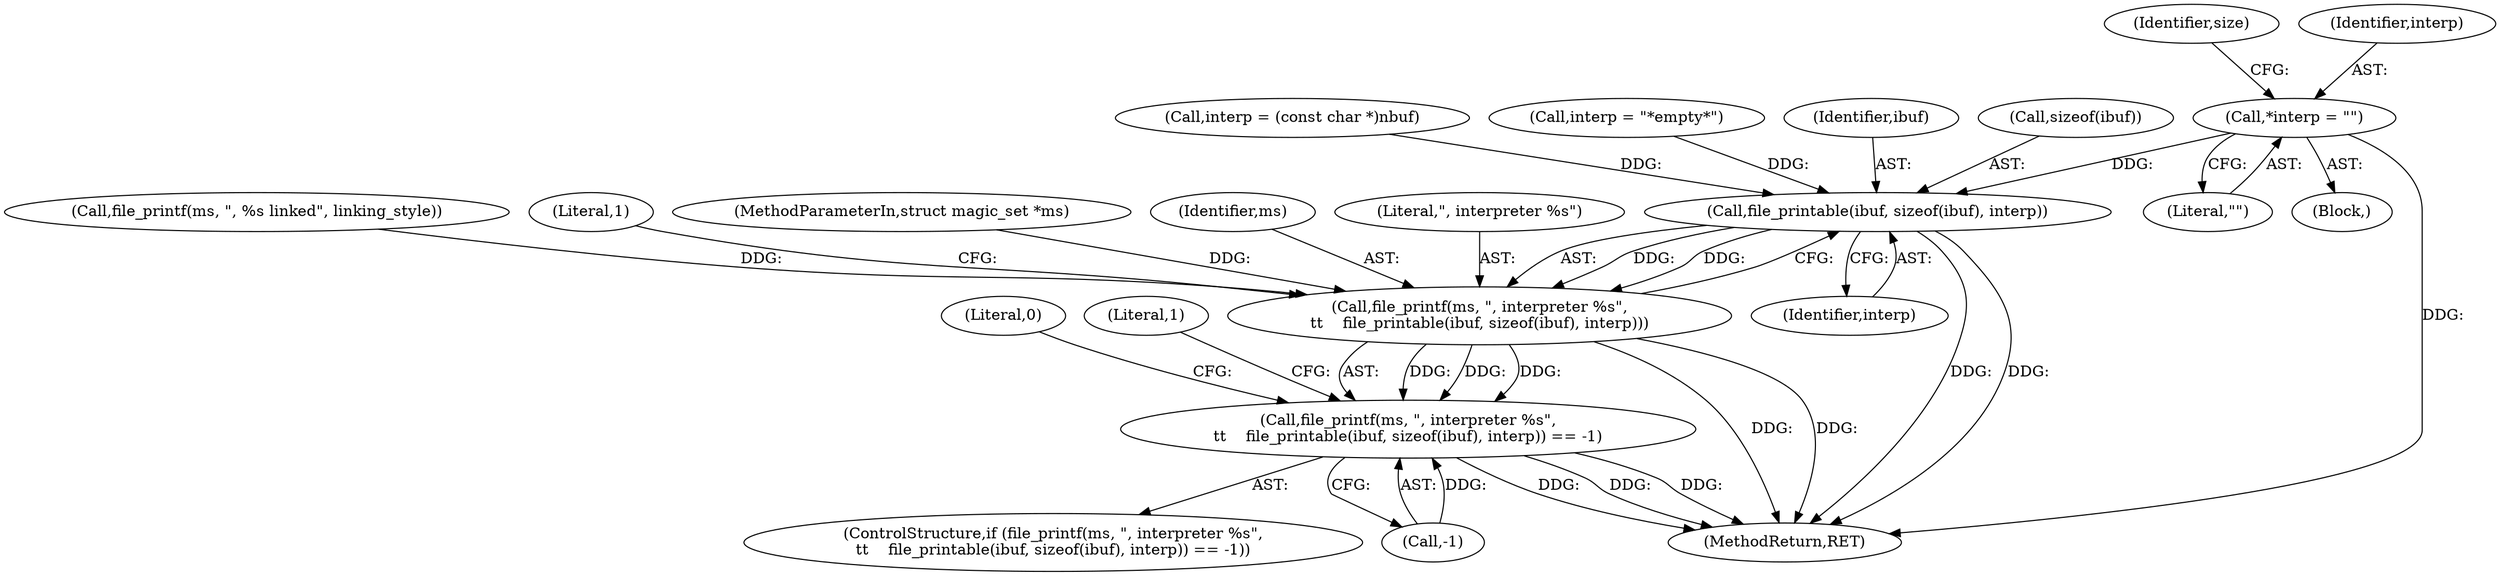 digraph "0_file_ce90e05774dd77d86cfc8dfa6da57b32816841c4_4@pointer" {
"1000126" [label="(Call,*interp = \"\")"];
"1000348" [label="(Call,file_printable(ibuf, sizeof(ibuf), interp))"];
"1000345" [label="(Call,file_printf(ms, \", interpreter %s\",\n\t\t    file_printable(ibuf, sizeof(ibuf), interp)))"];
"1000344" [label="(Call,file_printf(ms, \", interpreter %s\",\n\t\t    file_printable(ibuf, sizeof(ibuf), interp)) == -1)"];
"1000283" [label="(Call,interp = (const char *)nbuf)"];
"1000330" [label="(Call,file_printf(ms, \", %s linked\", linking_style))"];
"1000289" [label="(Call,interp = \"*empty*\")"];
"1000359" [label="(Literal,0)"];
"1000128" [label="(Literal,\"\")"];
"1000137" [label="(Identifier,size)"];
"1000348" [label="(Call,file_printable(ibuf, sizeof(ibuf), interp))"];
"1000118" [label="(Block,)"];
"1000343" [label="(ControlStructure,if (file_printf(ms, \", interpreter %s\",\n\t\t    file_printable(ibuf, sizeof(ibuf), interp)) == -1))"];
"1000354" [label="(Literal,1)"];
"1000357" [label="(Literal,1)"];
"1000344" [label="(Call,file_printf(ms, \", interpreter %s\",\n\t\t    file_printable(ibuf, sizeof(ibuf), interp)) == -1)"];
"1000127" [label="(Identifier,interp)"];
"1000126" [label="(Call,*interp = \"\")"];
"1000345" [label="(Call,file_printf(ms, \", interpreter %s\",\n\t\t    file_printable(ibuf, sizeof(ibuf), interp)))"];
"1000107" [label="(MethodParameterIn,struct magic_set *ms)"];
"1000352" [label="(Identifier,interp)"];
"1000346" [label="(Identifier,ms)"];
"1000349" [label="(Identifier,ibuf)"];
"1000350" [label="(Call,sizeof(ibuf))"];
"1000360" [label="(MethodReturn,RET)"];
"1000353" [label="(Call,-1)"];
"1000347" [label="(Literal,\", interpreter %s\")"];
"1000126" -> "1000118"  [label="AST: "];
"1000126" -> "1000128"  [label="CFG: "];
"1000127" -> "1000126"  [label="AST: "];
"1000128" -> "1000126"  [label="AST: "];
"1000137" -> "1000126"  [label="CFG: "];
"1000126" -> "1000360"  [label="DDG: "];
"1000126" -> "1000348"  [label="DDG: "];
"1000348" -> "1000345"  [label="AST: "];
"1000348" -> "1000352"  [label="CFG: "];
"1000349" -> "1000348"  [label="AST: "];
"1000350" -> "1000348"  [label="AST: "];
"1000352" -> "1000348"  [label="AST: "];
"1000345" -> "1000348"  [label="CFG: "];
"1000348" -> "1000360"  [label="DDG: "];
"1000348" -> "1000360"  [label="DDG: "];
"1000348" -> "1000345"  [label="DDG: "];
"1000348" -> "1000345"  [label="DDG: "];
"1000283" -> "1000348"  [label="DDG: "];
"1000289" -> "1000348"  [label="DDG: "];
"1000345" -> "1000344"  [label="AST: "];
"1000346" -> "1000345"  [label="AST: "];
"1000347" -> "1000345"  [label="AST: "];
"1000354" -> "1000345"  [label="CFG: "];
"1000345" -> "1000360"  [label="DDG: "];
"1000345" -> "1000360"  [label="DDG: "];
"1000345" -> "1000344"  [label="DDG: "];
"1000345" -> "1000344"  [label="DDG: "];
"1000345" -> "1000344"  [label="DDG: "];
"1000330" -> "1000345"  [label="DDG: "];
"1000107" -> "1000345"  [label="DDG: "];
"1000344" -> "1000343"  [label="AST: "];
"1000344" -> "1000353"  [label="CFG: "];
"1000353" -> "1000344"  [label="AST: "];
"1000357" -> "1000344"  [label="CFG: "];
"1000359" -> "1000344"  [label="CFG: "];
"1000344" -> "1000360"  [label="DDG: "];
"1000344" -> "1000360"  [label="DDG: "];
"1000344" -> "1000360"  [label="DDG: "];
"1000353" -> "1000344"  [label="DDG: "];
}
